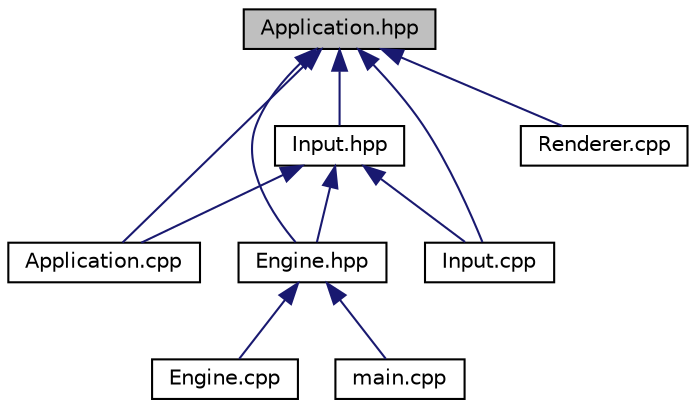 digraph "Application.hpp"
{
  edge [fontname="Helvetica",fontsize="10",labelfontname="Helvetica",labelfontsize="10"];
  node [fontname="Helvetica",fontsize="10",shape=record];
  Node24 [label="Application.hpp",height=0.2,width=0.4,color="black", fillcolor="grey75", style="filled", fontcolor="black"];
  Node24 -> Node25 [dir="back",color="midnightblue",fontsize="10",style="solid",fontname="Helvetica"];
  Node25 [label="Application.cpp",height=0.2,width=0.4,color="black", fillcolor="white", style="filled",URL="$_application_8cpp.html"];
  Node24 -> Node26 [dir="back",color="midnightblue",fontsize="10",style="solid",fontname="Helvetica"];
  Node26 [label="Input.hpp",height=0.2,width=0.4,color="black", fillcolor="white", style="filled",URL="$_input_8hpp.html"];
  Node26 -> Node25 [dir="back",color="midnightblue",fontsize="10",style="solid",fontname="Helvetica"];
  Node26 -> Node27 [dir="back",color="midnightblue",fontsize="10",style="solid",fontname="Helvetica"];
  Node27 [label="Engine.hpp",height=0.2,width=0.4,color="black", fillcolor="white", style="filled",URL="$_engine_8hpp.html"];
  Node27 -> Node28 [dir="back",color="midnightblue",fontsize="10",style="solid",fontname="Helvetica"];
  Node28 [label="Engine.cpp",height=0.2,width=0.4,color="black", fillcolor="white", style="filled",URL="$_engine_8cpp.html"];
  Node27 -> Node29 [dir="back",color="midnightblue",fontsize="10",style="solid",fontname="Helvetica"];
  Node29 [label="main.cpp",height=0.2,width=0.4,color="black", fillcolor="white", style="filled",URL="$main_8cpp.html"];
  Node26 -> Node30 [dir="back",color="midnightblue",fontsize="10",style="solid",fontname="Helvetica"];
  Node30 [label="Input.cpp",height=0.2,width=0.4,color="black", fillcolor="white", style="filled",URL="$_input_8cpp.html"];
  Node24 -> Node27 [dir="back",color="midnightblue",fontsize="10",style="solid",fontname="Helvetica"];
  Node24 -> Node30 [dir="back",color="midnightblue",fontsize="10",style="solid",fontname="Helvetica"];
  Node24 -> Node31 [dir="back",color="midnightblue",fontsize="10",style="solid",fontname="Helvetica"];
  Node31 [label="Renderer.cpp",height=0.2,width=0.4,color="black", fillcolor="white", style="filled",URL="$_renderer_8cpp.html"];
}

